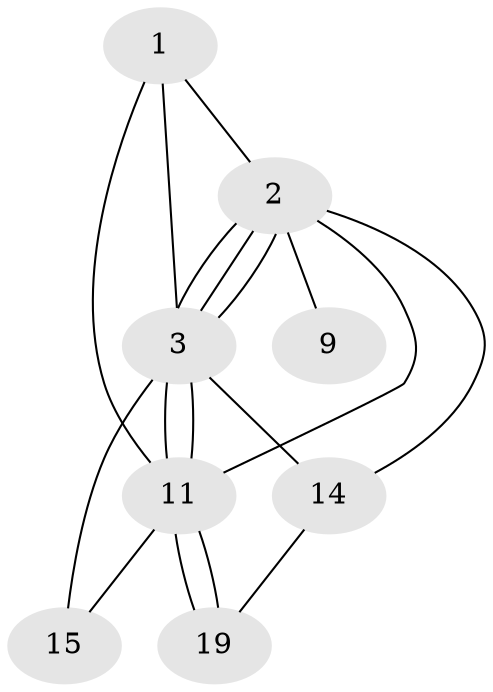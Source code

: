 // Generated by graph-tools (version 1.1) at 2025/46/02/15/25 05:46:28]
// undirected, 8 vertices, 17 edges
graph export_dot {
graph [start="1"]
  node [color=gray90,style=filled];
  1 [super="+6+7"];
  2 [super="+4+16+20"];
  3 [super="+5+7+8+12+13"];
  9 [super="+10+20"];
  11 [super="+17"];
  14;
  15 [super="+18"];
  19 [super="+10"];
  1 -- 2;
  1 -- 3;
  1 -- 11;
  2 -- 3;
  2 -- 3;
  2 -- 3;
  2 -- 9;
  2 -- 11;
  2 -- 14;
  3 -- 11;
  3 -- 11;
  3 -- 14;
  3 -- 15;
  11 -- 15;
  11 -- 19;
  11 -- 19;
  14 -- 19;
}
